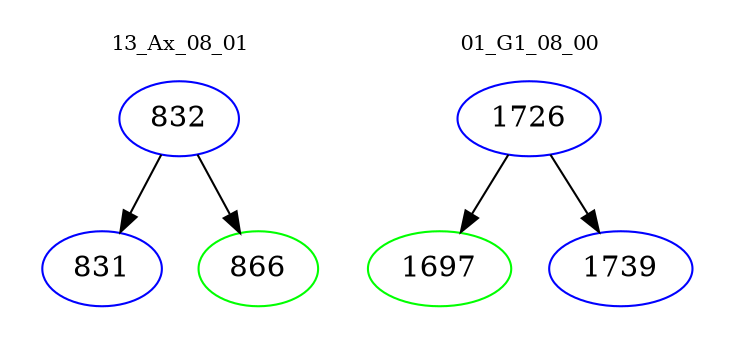 digraph{
subgraph cluster_0 {
color = white
label = "13_Ax_08_01";
fontsize=10;
T0_832 [label="832", color="blue"]
T0_832 -> T0_831 [color="black"]
T0_831 [label="831", color="blue"]
T0_832 -> T0_866 [color="black"]
T0_866 [label="866", color="green"]
}
subgraph cluster_1 {
color = white
label = "01_G1_08_00";
fontsize=10;
T1_1726 [label="1726", color="blue"]
T1_1726 -> T1_1697 [color="black"]
T1_1697 [label="1697", color="green"]
T1_1726 -> T1_1739 [color="black"]
T1_1739 [label="1739", color="blue"]
}
}
